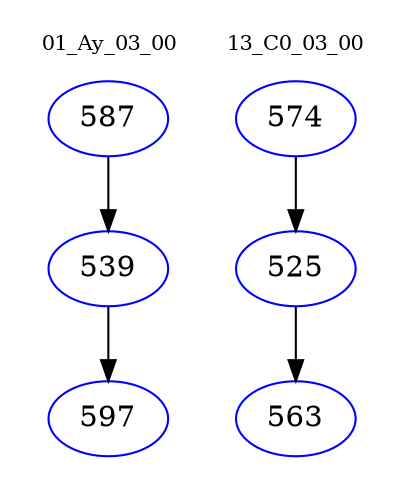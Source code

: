 digraph{
subgraph cluster_0 {
color = white
label = "01_Ay_03_00";
fontsize=10;
T0_587 [label="587", color="blue"]
T0_587 -> T0_539 [color="black"]
T0_539 [label="539", color="blue"]
T0_539 -> T0_597 [color="black"]
T0_597 [label="597", color="blue"]
}
subgraph cluster_1 {
color = white
label = "13_C0_03_00";
fontsize=10;
T1_574 [label="574", color="blue"]
T1_574 -> T1_525 [color="black"]
T1_525 [label="525", color="blue"]
T1_525 -> T1_563 [color="black"]
T1_563 [label="563", color="blue"]
}
}
